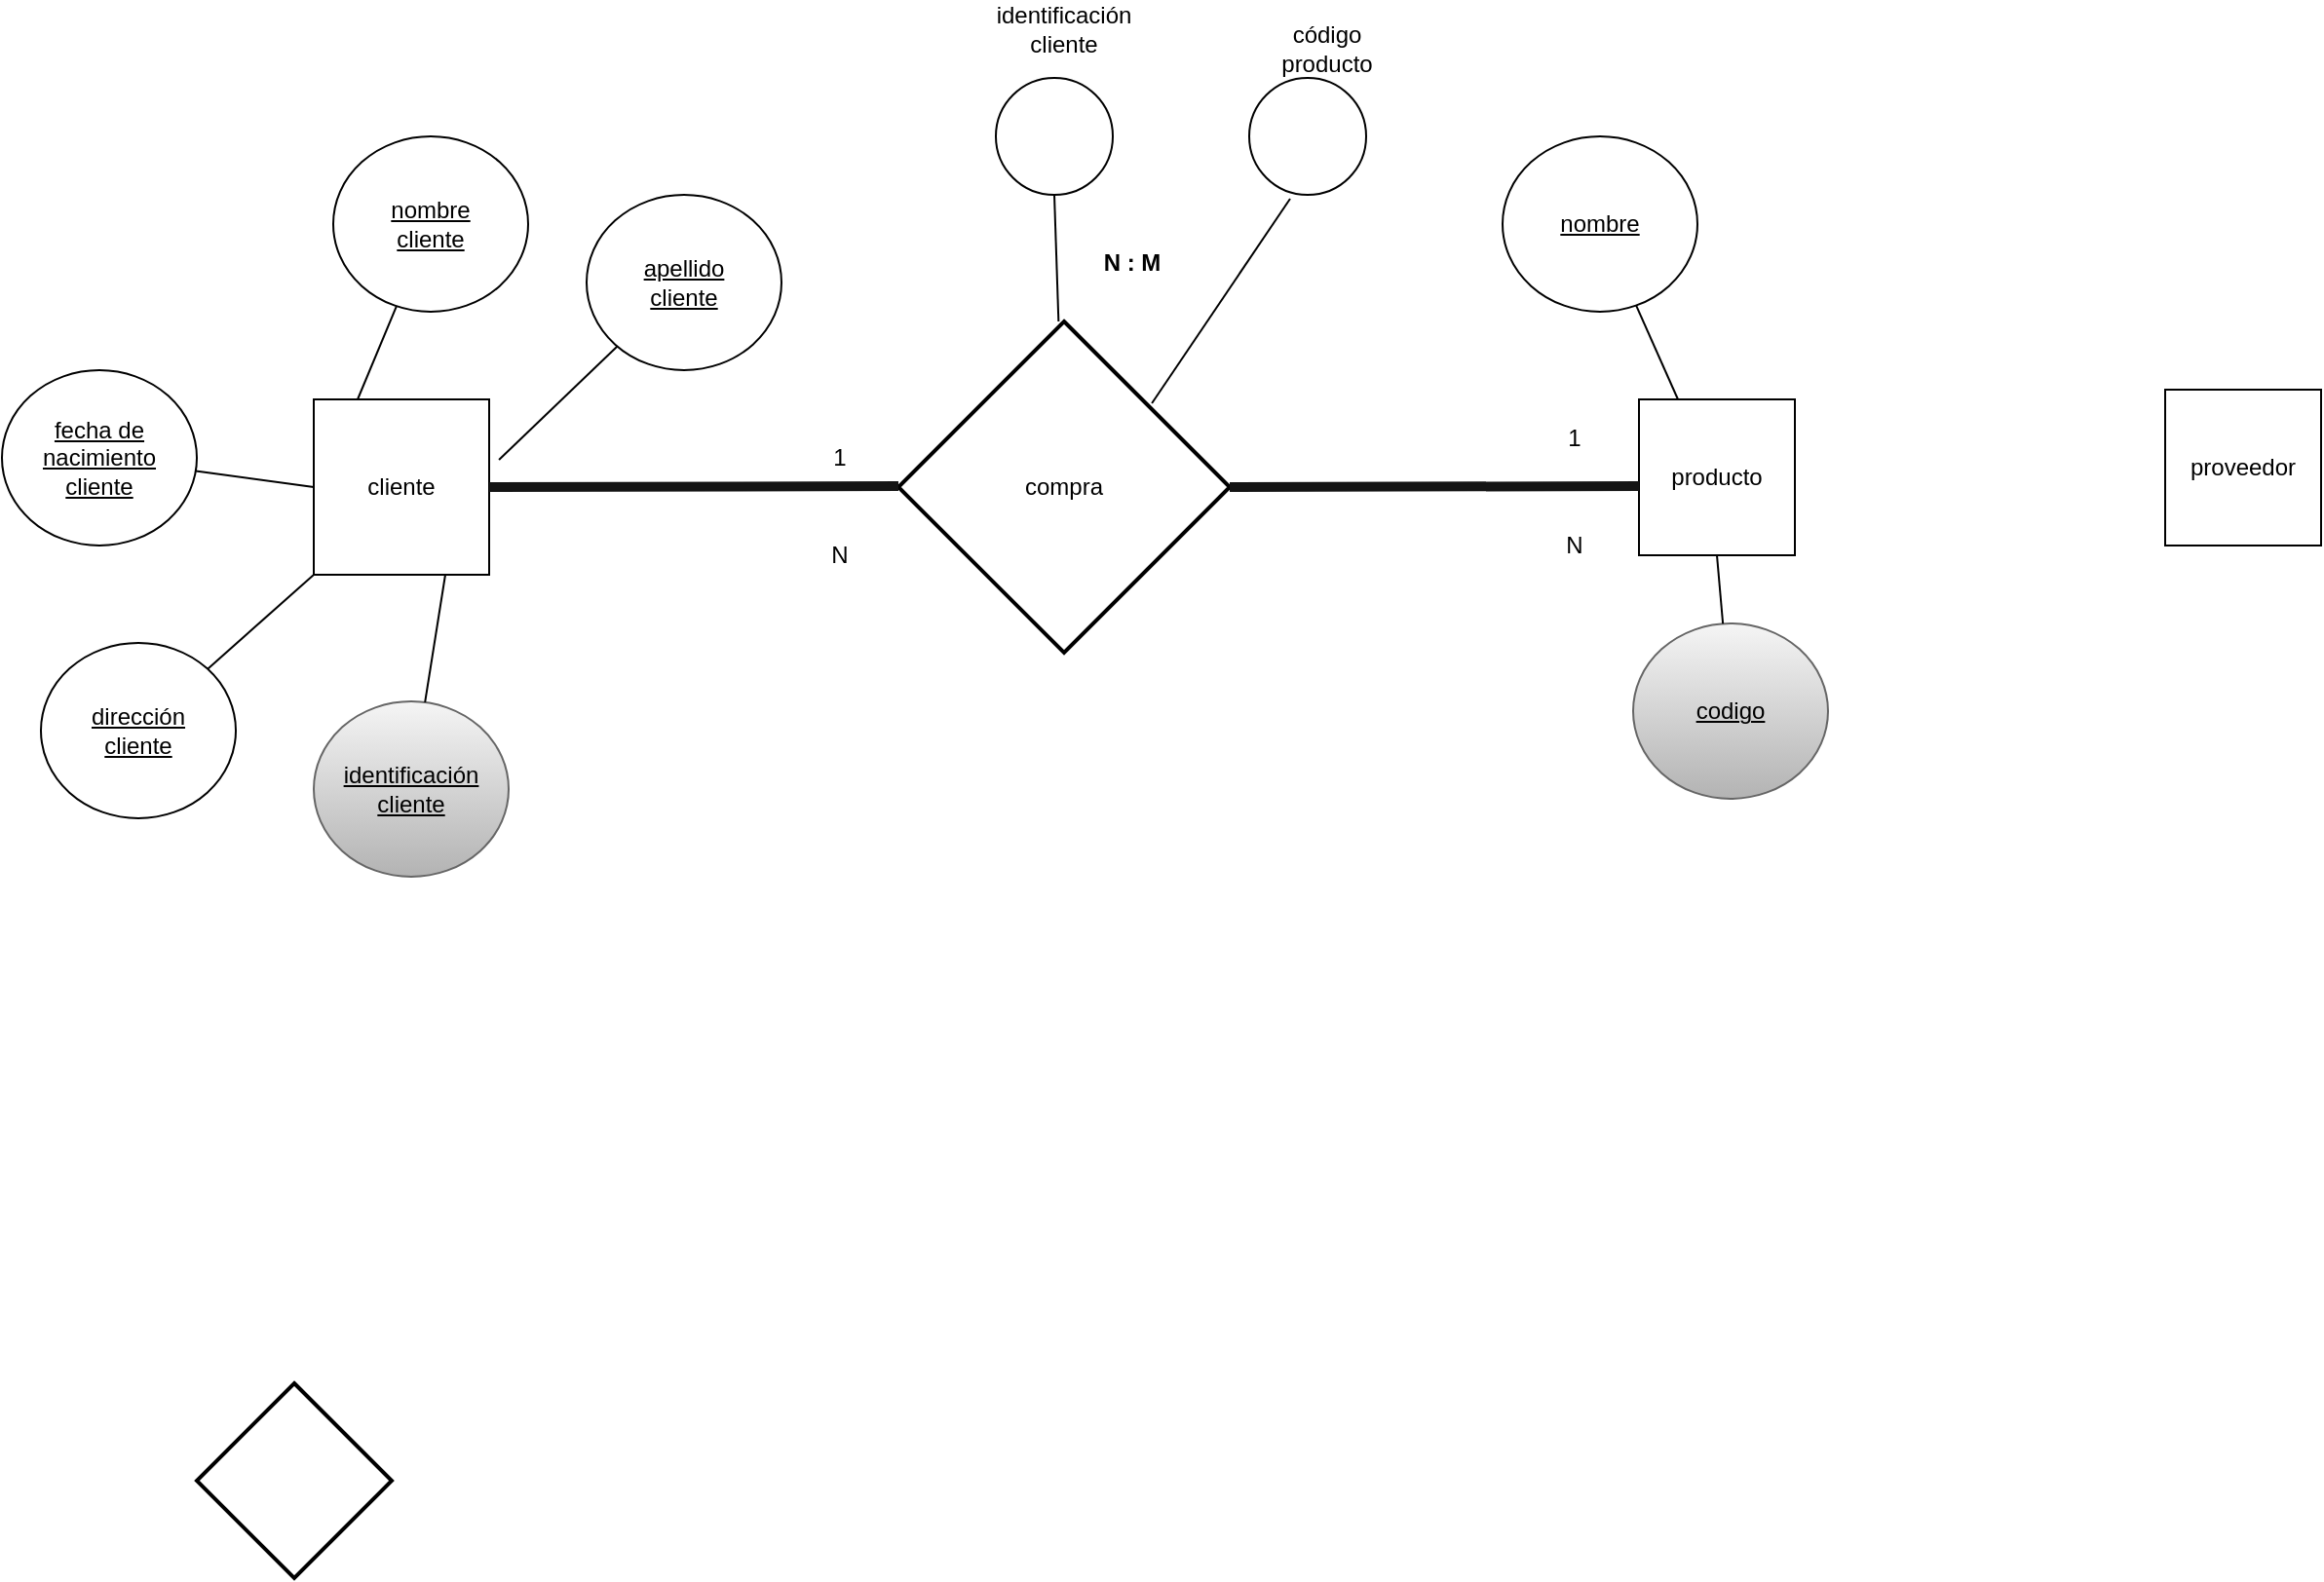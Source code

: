 <mxfile version="21.2.9" type="github">
  <diagram name="Página-1" id="AFSsEEJyVwe076nqmb1b">
    <mxGraphModel dx="2261" dy="1965" grid="1" gridSize="10" guides="1" tooltips="1" connect="1" arrows="1" fold="1" page="1" pageScale="1" pageWidth="827" pageHeight="1169" math="0" shadow="0">
      <root>
        <mxCell id="0" />
        <mxCell id="1" parent="0" />
        <mxCell id="pwQ4lUTv4q0OVS0JvDYd-1" value="cliente" style="whiteSpace=wrap;html=1;aspect=fixed;" vertex="1" parent="1">
          <mxGeometry x="50" y="155" width="90" height="90" as="geometry" />
        </mxCell>
        <mxCell id="pwQ4lUTv4q0OVS0JvDYd-2" value="producto" style="whiteSpace=wrap;html=1;aspect=fixed;" vertex="1" parent="1">
          <mxGeometry x="730" y="155" width="80" height="80" as="geometry" />
        </mxCell>
        <mxCell id="pwQ4lUTv4q0OVS0JvDYd-3" value="proveedor" style="whiteSpace=wrap;html=1;aspect=fixed;" vertex="1" parent="1">
          <mxGeometry x="1000" y="150" width="80" height="80" as="geometry" />
        </mxCell>
        <mxCell id="pwQ4lUTv4q0OVS0JvDYd-6" value="nombre&lt;br&gt;cliente" style="ellipse;whiteSpace=wrap;html=1;align=center;fontStyle=4;" vertex="1" parent="1">
          <mxGeometry x="60" y="20" width="100" height="90" as="geometry" />
        </mxCell>
        <mxCell id="pwQ4lUTv4q0OVS0JvDYd-8" value="" style="endArrow=none;html=1;rounded=0;entryX=0.25;entryY=0;entryDx=0;entryDy=0;" edge="1" parent="1" source="pwQ4lUTv4q0OVS0JvDYd-6" target="pwQ4lUTv4q0OVS0JvDYd-1">
          <mxGeometry relative="1" as="geometry">
            <mxPoint x="330" y="410" as="sourcePoint" />
            <mxPoint x="490" y="410" as="targetPoint" />
          </mxGeometry>
        </mxCell>
        <mxCell id="pwQ4lUTv4q0OVS0JvDYd-39" value="nombre" style="ellipse;whiteSpace=wrap;html=1;align=center;fontStyle=4;" vertex="1" parent="1">
          <mxGeometry x="660" y="20" width="100" height="90" as="geometry" />
        </mxCell>
        <mxCell id="pwQ4lUTv4q0OVS0JvDYd-40" value="" style="endArrow=none;html=1;rounded=0;entryX=0.25;entryY=0;entryDx=0;entryDy=0;" edge="1" parent="1" source="pwQ4lUTv4q0OVS0JvDYd-39" target="pwQ4lUTv4q0OVS0JvDYd-2">
          <mxGeometry relative="1" as="geometry">
            <mxPoint x="820" y="420" as="sourcePoint" />
            <mxPoint x="563" y="165" as="targetPoint" />
          </mxGeometry>
        </mxCell>
        <mxCell id="pwQ4lUTv4q0OVS0JvDYd-43" value="identificación&lt;br&gt;cliente" style="ellipse;whiteSpace=wrap;html=1;align=center;fontStyle=4;fillColor=#f5f5f5;strokeColor=#666666;gradientColor=#b3b3b3;" vertex="1" parent="1">
          <mxGeometry x="50" y="310" width="100" height="90" as="geometry" />
        </mxCell>
        <mxCell id="pwQ4lUTv4q0OVS0JvDYd-44" value="" style="endArrow=none;html=1;rounded=0;entryX=0.75;entryY=1;entryDx=0;entryDy=0;" edge="1" parent="1" source="pwQ4lUTv4q0OVS0JvDYd-43" target="pwQ4lUTv4q0OVS0JvDYd-1">
          <mxGeometry relative="1" as="geometry">
            <mxPoint x="460" y="580" as="sourcePoint" />
            <mxPoint x="203" y="325" as="targetPoint" />
          </mxGeometry>
        </mxCell>
        <mxCell id="pwQ4lUTv4q0OVS0JvDYd-45" value="fecha de nacimiento&lt;br&gt;cliente" style="ellipse;whiteSpace=wrap;html=1;align=center;fontStyle=4;" vertex="1" parent="1">
          <mxGeometry x="-110" y="140" width="100" height="90" as="geometry" />
        </mxCell>
        <mxCell id="pwQ4lUTv4q0OVS0JvDYd-46" value="" style="endArrow=none;html=1;rounded=0;entryX=0;entryY=0.5;entryDx=0;entryDy=0;" edge="1" parent="1" source="pwQ4lUTv4q0OVS0JvDYd-45" target="pwQ4lUTv4q0OVS0JvDYd-1">
          <mxGeometry relative="1" as="geometry">
            <mxPoint x="470" y="590" as="sourcePoint" />
            <mxPoint x="50" y="250" as="targetPoint" />
          </mxGeometry>
        </mxCell>
        <mxCell id="pwQ4lUTv4q0OVS0JvDYd-48" value="dirección&lt;br&gt;cliente" style="ellipse;whiteSpace=wrap;html=1;align=center;fontStyle=4;" vertex="1" parent="1">
          <mxGeometry x="-90" y="280" width="100" height="90" as="geometry" />
        </mxCell>
        <mxCell id="pwQ4lUTv4q0OVS0JvDYd-49" value="" style="endArrow=none;html=1;rounded=0;entryX=0;entryY=1;entryDx=0;entryDy=0;" edge="1" parent="1" source="pwQ4lUTv4q0OVS0JvDYd-48" target="pwQ4lUTv4q0OVS0JvDYd-1">
          <mxGeometry relative="1" as="geometry">
            <mxPoint x="480" y="600" as="sourcePoint" />
            <mxPoint x="120" y="260" as="targetPoint" />
          </mxGeometry>
        </mxCell>
        <mxCell id="pwQ4lUTv4q0OVS0JvDYd-51" value="apellido &lt;br&gt;cliente" style="ellipse;whiteSpace=wrap;html=1;align=center;fontStyle=4;" vertex="1" parent="1">
          <mxGeometry x="190" y="50" width="100" height="90" as="geometry" />
        </mxCell>
        <mxCell id="pwQ4lUTv4q0OVS0JvDYd-52" value="" style="endArrow=none;html=1;rounded=0;entryX=1.056;entryY=0.344;entryDx=0;entryDy=0;entryPerimeter=0;" edge="1" parent="1" source="pwQ4lUTv4q0OVS0JvDYd-51" target="pwQ4lUTv4q0OVS0JvDYd-1">
          <mxGeometry relative="1" as="geometry">
            <mxPoint x="460" y="440" as="sourcePoint" />
            <mxPoint x="150" y="188" as="targetPoint" />
          </mxGeometry>
        </mxCell>
        <mxCell id="pwQ4lUTv4q0OVS0JvDYd-54" value="codigo" style="ellipse;whiteSpace=wrap;html=1;align=center;fontStyle=4;fillColor=#f5f5f5;gradientColor=#b3b3b3;strokeColor=#666666;" vertex="1" parent="1">
          <mxGeometry x="727" y="270" width="100" height="90" as="geometry" />
        </mxCell>
        <mxCell id="pwQ4lUTv4q0OVS0JvDYd-55" value="" style="endArrow=none;html=1;rounded=0;entryX=0.5;entryY=1;entryDx=0;entryDy=0;" edge="1" parent="1" source="pwQ4lUTv4q0OVS0JvDYd-54" target="pwQ4lUTv4q0OVS0JvDYd-2">
          <mxGeometry relative="1" as="geometry">
            <mxPoint x="830" y="430" as="sourcePoint" />
            <mxPoint x="810" y="270" as="targetPoint" />
          </mxGeometry>
        </mxCell>
        <mxCell id="pwQ4lUTv4q0OVS0JvDYd-57" value="" style="strokeWidth=2;html=1;shape=mxgraph.flowchart.decision;whiteSpace=wrap;" vertex="1" parent="1">
          <mxGeometry x="-10" y="660" width="100" height="100" as="geometry" />
        </mxCell>
        <mxCell id="pwQ4lUTv4q0OVS0JvDYd-58" value="compra" style="strokeWidth=2;html=1;shape=mxgraph.flowchart.decision;whiteSpace=wrap;" vertex="1" parent="1">
          <mxGeometry x="350" y="115" width="170" height="170" as="geometry" />
        </mxCell>
        <mxCell id="pwQ4lUTv4q0OVS0JvDYd-61" value="" style="endArrow=none;html=1;rounded=0;exitX=1;exitY=0.5;exitDx=0;exitDy=0;strokeColor=#141414;strokeWidth=5;" edge="1" parent="1" source="pwQ4lUTv4q0OVS0JvDYd-1">
          <mxGeometry relative="1" as="geometry">
            <mxPoint x="190" y="199.5" as="sourcePoint" />
            <mxPoint x="350" y="199.5" as="targetPoint" />
          </mxGeometry>
        </mxCell>
        <mxCell id="pwQ4lUTv4q0OVS0JvDYd-62" value="" style="endArrow=none;html=1;rounded=0;exitX=1;exitY=0.5;exitDx=0;exitDy=0;strokeColor=#141414;strokeWidth=5;" edge="1" parent="1">
          <mxGeometry relative="1" as="geometry">
            <mxPoint x="520" y="200" as="sourcePoint" />
            <mxPoint x="730" y="199.5" as="targetPoint" />
          </mxGeometry>
        </mxCell>
        <mxCell id="pwQ4lUTv4q0OVS0JvDYd-63" value="1" style="text;strokeColor=none;align=center;fillColor=none;html=1;verticalAlign=middle;whiteSpace=wrap;rounded=0;" vertex="1" parent="1">
          <mxGeometry x="290" y="170" width="60" height="30" as="geometry" />
        </mxCell>
        <mxCell id="pwQ4lUTv4q0OVS0JvDYd-64" value="N" style="text;strokeColor=none;align=center;fillColor=none;html=1;verticalAlign=middle;whiteSpace=wrap;rounded=0;" vertex="1" parent="1">
          <mxGeometry x="290" y="220" width="60" height="30" as="geometry" />
        </mxCell>
        <mxCell id="pwQ4lUTv4q0OVS0JvDYd-65" value="N" style="text;strokeColor=none;align=center;fillColor=none;html=1;verticalAlign=middle;whiteSpace=wrap;rounded=0;" vertex="1" parent="1">
          <mxGeometry x="667" y="215" width="60" height="30" as="geometry" />
        </mxCell>
        <mxCell id="pwQ4lUTv4q0OVS0JvDYd-66" value="1" style="text;strokeColor=none;align=center;fillColor=none;html=1;verticalAlign=middle;whiteSpace=wrap;rounded=0;" vertex="1" parent="1">
          <mxGeometry x="667" y="160" width="60" height="30" as="geometry" />
        </mxCell>
        <mxCell id="pwQ4lUTv4q0OVS0JvDYd-68" value="&lt;b&gt;N : M&lt;/b&gt;" style="text;strokeColor=none;align=center;fillColor=none;html=1;verticalAlign=middle;whiteSpace=wrap;rounded=0;" vertex="1" parent="1">
          <mxGeometry x="440" y="70" width="60" height="30" as="geometry" />
        </mxCell>
        <mxCell id="pwQ4lUTv4q0OVS0JvDYd-70" value="" style="verticalLabelPosition=bottom;verticalAlign=top;html=1;shape=mxgraph.flowchart.on-page_reference;" vertex="1" parent="1">
          <mxGeometry x="400" y="-10" width="60" height="60" as="geometry" />
        </mxCell>
        <mxCell id="pwQ4lUTv4q0OVS0JvDYd-75" value="" style="endArrow=none;html=1;rounded=0;" edge="1" parent="1" source="pwQ4lUTv4q0OVS0JvDYd-58">
          <mxGeometry width="50" height="50" relative="1" as="geometry">
            <mxPoint x="380" y="100" as="sourcePoint" />
            <mxPoint x="430" y="50" as="targetPoint" />
          </mxGeometry>
        </mxCell>
        <mxCell id="pwQ4lUTv4q0OVS0JvDYd-76" value="identificación cliente" style="text;strokeColor=none;align=center;fillColor=none;html=1;verticalAlign=middle;whiteSpace=wrap;rounded=0;" vertex="1" parent="1">
          <mxGeometry x="405" y="-50" width="60" height="30" as="geometry" />
        </mxCell>
        <mxCell id="pwQ4lUTv4q0OVS0JvDYd-80" value="" style="verticalLabelPosition=bottom;verticalAlign=top;html=1;shape=mxgraph.flowchart.on-page_reference;" vertex="1" parent="1">
          <mxGeometry x="530" y="-10" width="60" height="60" as="geometry" />
        </mxCell>
        <mxCell id="pwQ4lUTv4q0OVS0JvDYd-81" value="" style="endArrow=none;html=1;rounded=0;exitX=0.765;exitY=0.247;exitDx=0;exitDy=0;exitPerimeter=0;entryX=0.35;entryY=1.033;entryDx=0;entryDy=0;entryPerimeter=0;" edge="1" parent="1" source="pwQ4lUTv4q0OVS0JvDYd-58" target="pwQ4lUTv4q0OVS0JvDYd-80">
          <mxGeometry width="50" height="50" relative="1" as="geometry">
            <mxPoint x="532" y="110" as="sourcePoint" />
            <mxPoint x="550" y="60" as="targetPoint" />
          </mxGeometry>
        </mxCell>
        <mxCell id="pwQ4lUTv4q0OVS0JvDYd-82" value="código producto" style="text;strokeColor=none;align=center;fillColor=none;html=1;verticalAlign=middle;whiteSpace=wrap;rounded=0;" vertex="1" parent="1">
          <mxGeometry x="540" y="-40" width="60" height="30" as="geometry" />
        </mxCell>
      </root>
    </mxGraphModel>
  </diagram>
</mxfile>
